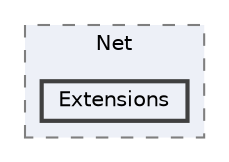 digraph "C:/Users/adenf/RiderProjects/Openlabs.Mgcxm/Openlabs.Mgcxm/Net/Extensions"
{
 // LATEX_PDF_SIZE
  bgcolor="transparent";
  edge [fontname=Helvetica,fontsize=10,labelfontname=Helvetica,labelfontsize=10];
  node [fontname=Helvetica,fontsize=10,shape=box,height=0.2,width=0.4];
  compound=true
  subgraph clusterdir_2d6f05b05e1065468f2f9e5cf72d169e {
    graph [ bgcolor="#edf0f7", pencolor="grey50", label="Net", fontname=Helvetica,fontsize=10 style="filled,dashed", URL="dir_2d6f05b05e1065468f2f9e5cf72d169e.html",tooltip=""]
  dir_4e0ff3ab93d63478ff73752f5c6ad054 [label="Extensions", fillcolor="#edf0f7", color="grey25", style="filled,bold", URL="dir_4e0ff3ab93d63478ff73752f5c6ad054.html",tooltip=""];
  }
}

